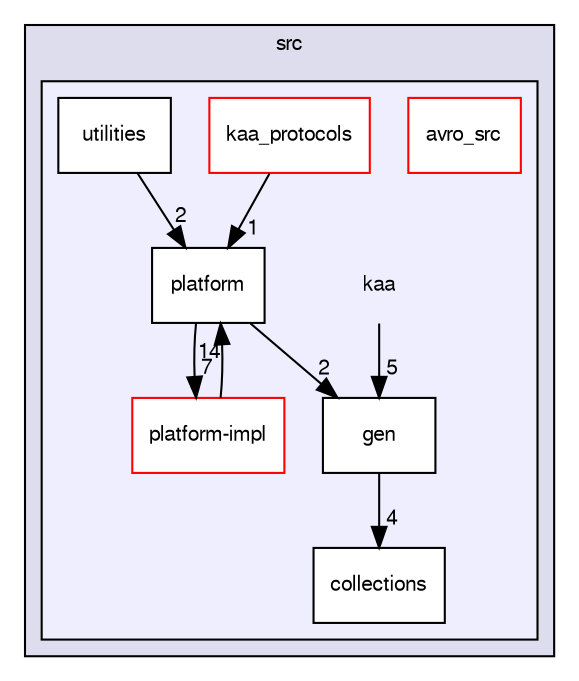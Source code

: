digraph "/var/lib/jenkins/workspace/kaa_stable/client/client-multi/client-c/src/kaa" {
  bgcolor=transparent;
  compound=true
  node [ fontsize="10", fontname="FreeSans"];
  edge [ labelfontsize="10", labelfontname="FreeSans"];
  subgraph clusterdir_70fc6a336c0316eecfe0f973cf106420 {
    graph [ bgcolor="#ddddee", pencolor="black", label="src" fontname="FreeSans", fontsize="10", URL="dir_70fc6a336c0316eecfe0f973cf106420.html"]
  subgraph clusterdir_08cd018e1ae44a7fd9aa444acd113371 {
    graph [ bgcolor="#eeeeff", pencolor="black", label="" URL="dir_08cd018e1ae44a7fd9aa444acd113371.html"];
    dir_08cd018e1ae44a7fd9aa444acd113371 [shape=plaintext label="kaa"];
    dir_65752619d29c699bd93c033aa352cab5 [shape=box label="avro_src" color="red" fillcolor="white" style="filled" URL="dir_65752619d29c699bd93c033aa352cab5.html"];
    dir_352e82af4ec8416fe4f0fd61f7fe986d [shape=box label="collections" color="black" fillcolor="white" style="filled" URL="dir_352e82af4ec8416fe4f0fd61f7fe986d.html"];
    dir_b26671fb3b75f7ef4ea1d849b4b26a6e [shape=box label="gen" color="black" fillcolor="white" style="filled" URL="dir_b26671fb3b75f7ef4ea1d849b4b26a6e.html"];
    dir_4603be62ce24dc00475ac2c0c13b75e2 [shape=box label="kaa_protocols" color="red" fillcolor="white" style="filled" URL="dir_4603be62ce24dc00475ac2c0c13b75e2.html"];
    dir_e23d472d76342075ad9c73af932db45b [shape=box label="platform" color="black" fillcolor="white" style="filled" URL="dir_e23d472d76342075ad9c73af932db45b.html"];
    dir_ac945a678f77578aa2e77d1814e34588 [shape=box label="platform-impl" color="red" fillcolor="white" style="filled" URL="dir_ac945a678f77578aa2e77d1814e34588.html"];
    dir_e190c9e23f0b5219f1f36d51e38975d6 [shape=box label="utilities" color="black" fillcolor="white" style="filled" URL="dir_e190c9e23f0b5219f1f36d51e38975d6.html"];
  }
  }
  dir_4603be62ce24dc00475ac2c0c13b75e2->dir_e23d472d76342075ad9c73af932db45b [headlabel="1", labeldistance=1.5 headhref="dir_000015_000012.html"];
  dir_e23d472d76342075ad9c73af932db45b->dir_b26671fb3b75f7ef4ea1d849b4b26a6e [headlabel="2", labeldistance=1.5 headhref="dir_000012_000014.html"];
  dir_e23d472d76342075ad9c73af932db45b->dir_ac945a678f77578aa2e77d1814e34588 [headlabel="7", labeldistance=1.5 headhref="dir_000012_000017.html"];
  dir_08cd018e1ae44a7fd9aa444acd113371->dir_b26671fb3b75f7ef4ea1d849b4b26a6e [headlabel="5", labeldistance=1.5 headhref="dir_000009_000014.html"];
  dir_ac945a678f77578aa2e77d1814e34588->dir_e23d472d76342075ad9c73af932db45b [headlabel="14", labeldistance=1.5 headhref="dir_000017_000012.html"];
  dir_b26671fb3b75f7ef4ea1d849b4b26a6e->dir_352e82af4ec8416fe4f0fd61f7fe986d [headlabel="4", labeldistance=1.5 headhref="dir_000014_000013.html"];
  dir_e190c9e23f0b5219f1f36d51e38975d6->dir_e23d472d76342075ad9c73af932db45b [headlabel="2", labeldistance=1.5 headhref="dir_000024_000012.html"];
}
